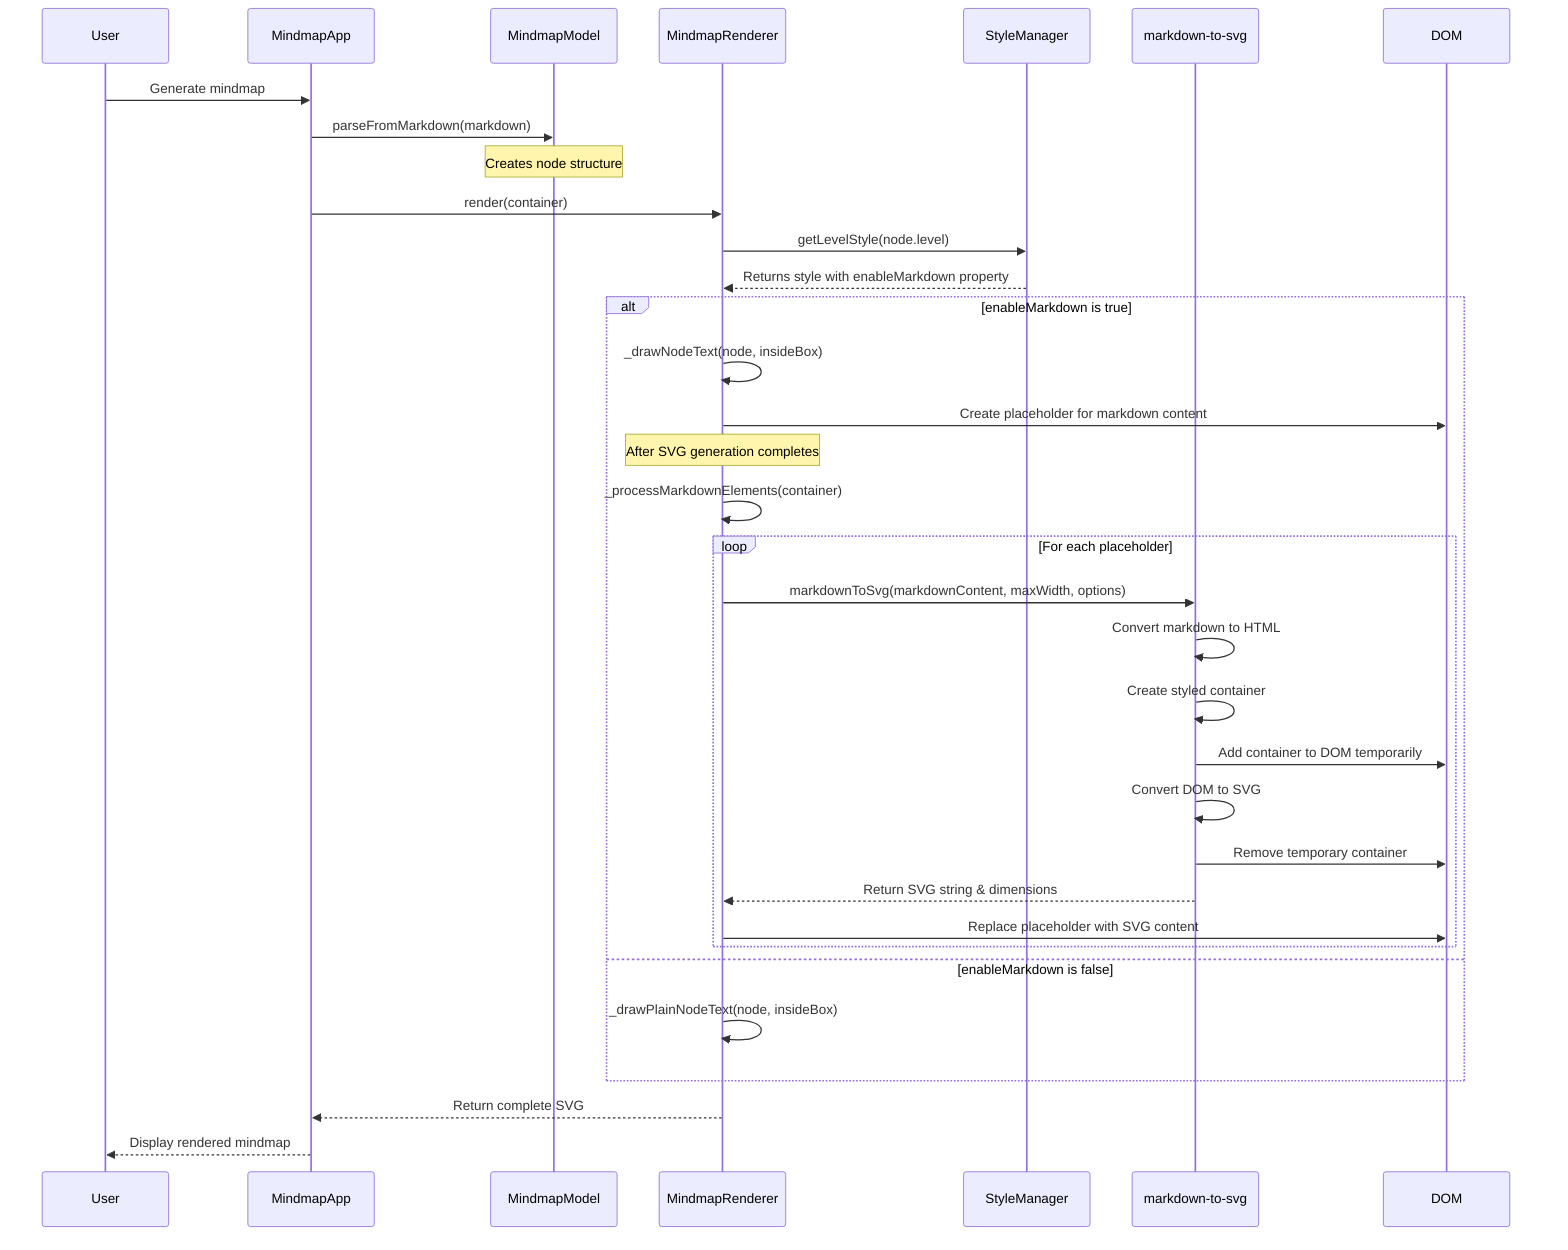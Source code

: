 sequenceDiagram    participant User
    participant App as MindmapApp
    participant Model as MindmapModel
    participant Renderer as MindmapRenderer
    participant Style as StyleManager
    participant Converter as markdown-to-svg
    participant DOM

    User->>App: Generate mindmap
    App->>Model: parseFromMarkdown(markdown)
    Note over Model: Creates node structure
    App->>Renderer: render(container)
    Renderer->>Style: getLevelStyle(node.level)
    Style-->>Renderer: Returns style with enableMarkdown property
    
    alt enableMarkdown is true
        Renderer->>Renderer: _drawNodeText(node, insideBox)
        Renderer->>DOM: Create placeholder for markdown content
        
        Note over Renderer: After SVG generation completes
        Renderer->>Renderer: _processMarkdownElements(container)
        
        loop For each placeholder
            Renderer->>Converter: markdownToSvg(markdownContent, maxWidth, options)
            Converter->>Converter: Convert markdown to HTML
            Converter->>Converter: Create styled container
            Converter->>DOM: Add container to DOM temporarily
            Converter->>Converter: Convert DOM to SVG
            Converter->>DOM: Remove temporary container
            Converter-->>Renderer: Return SVG string & dimensions
            
            Renderer->>DOM: Replace placeholder with SVG content
        end
    else enableMarkdown is false
        Renderer->>Renderer: _drawPlainNodeText(node, insideBox)
    end
    
    Renderer-->>App: Return complete SVG
    App-->>User: Display rendered mindmap